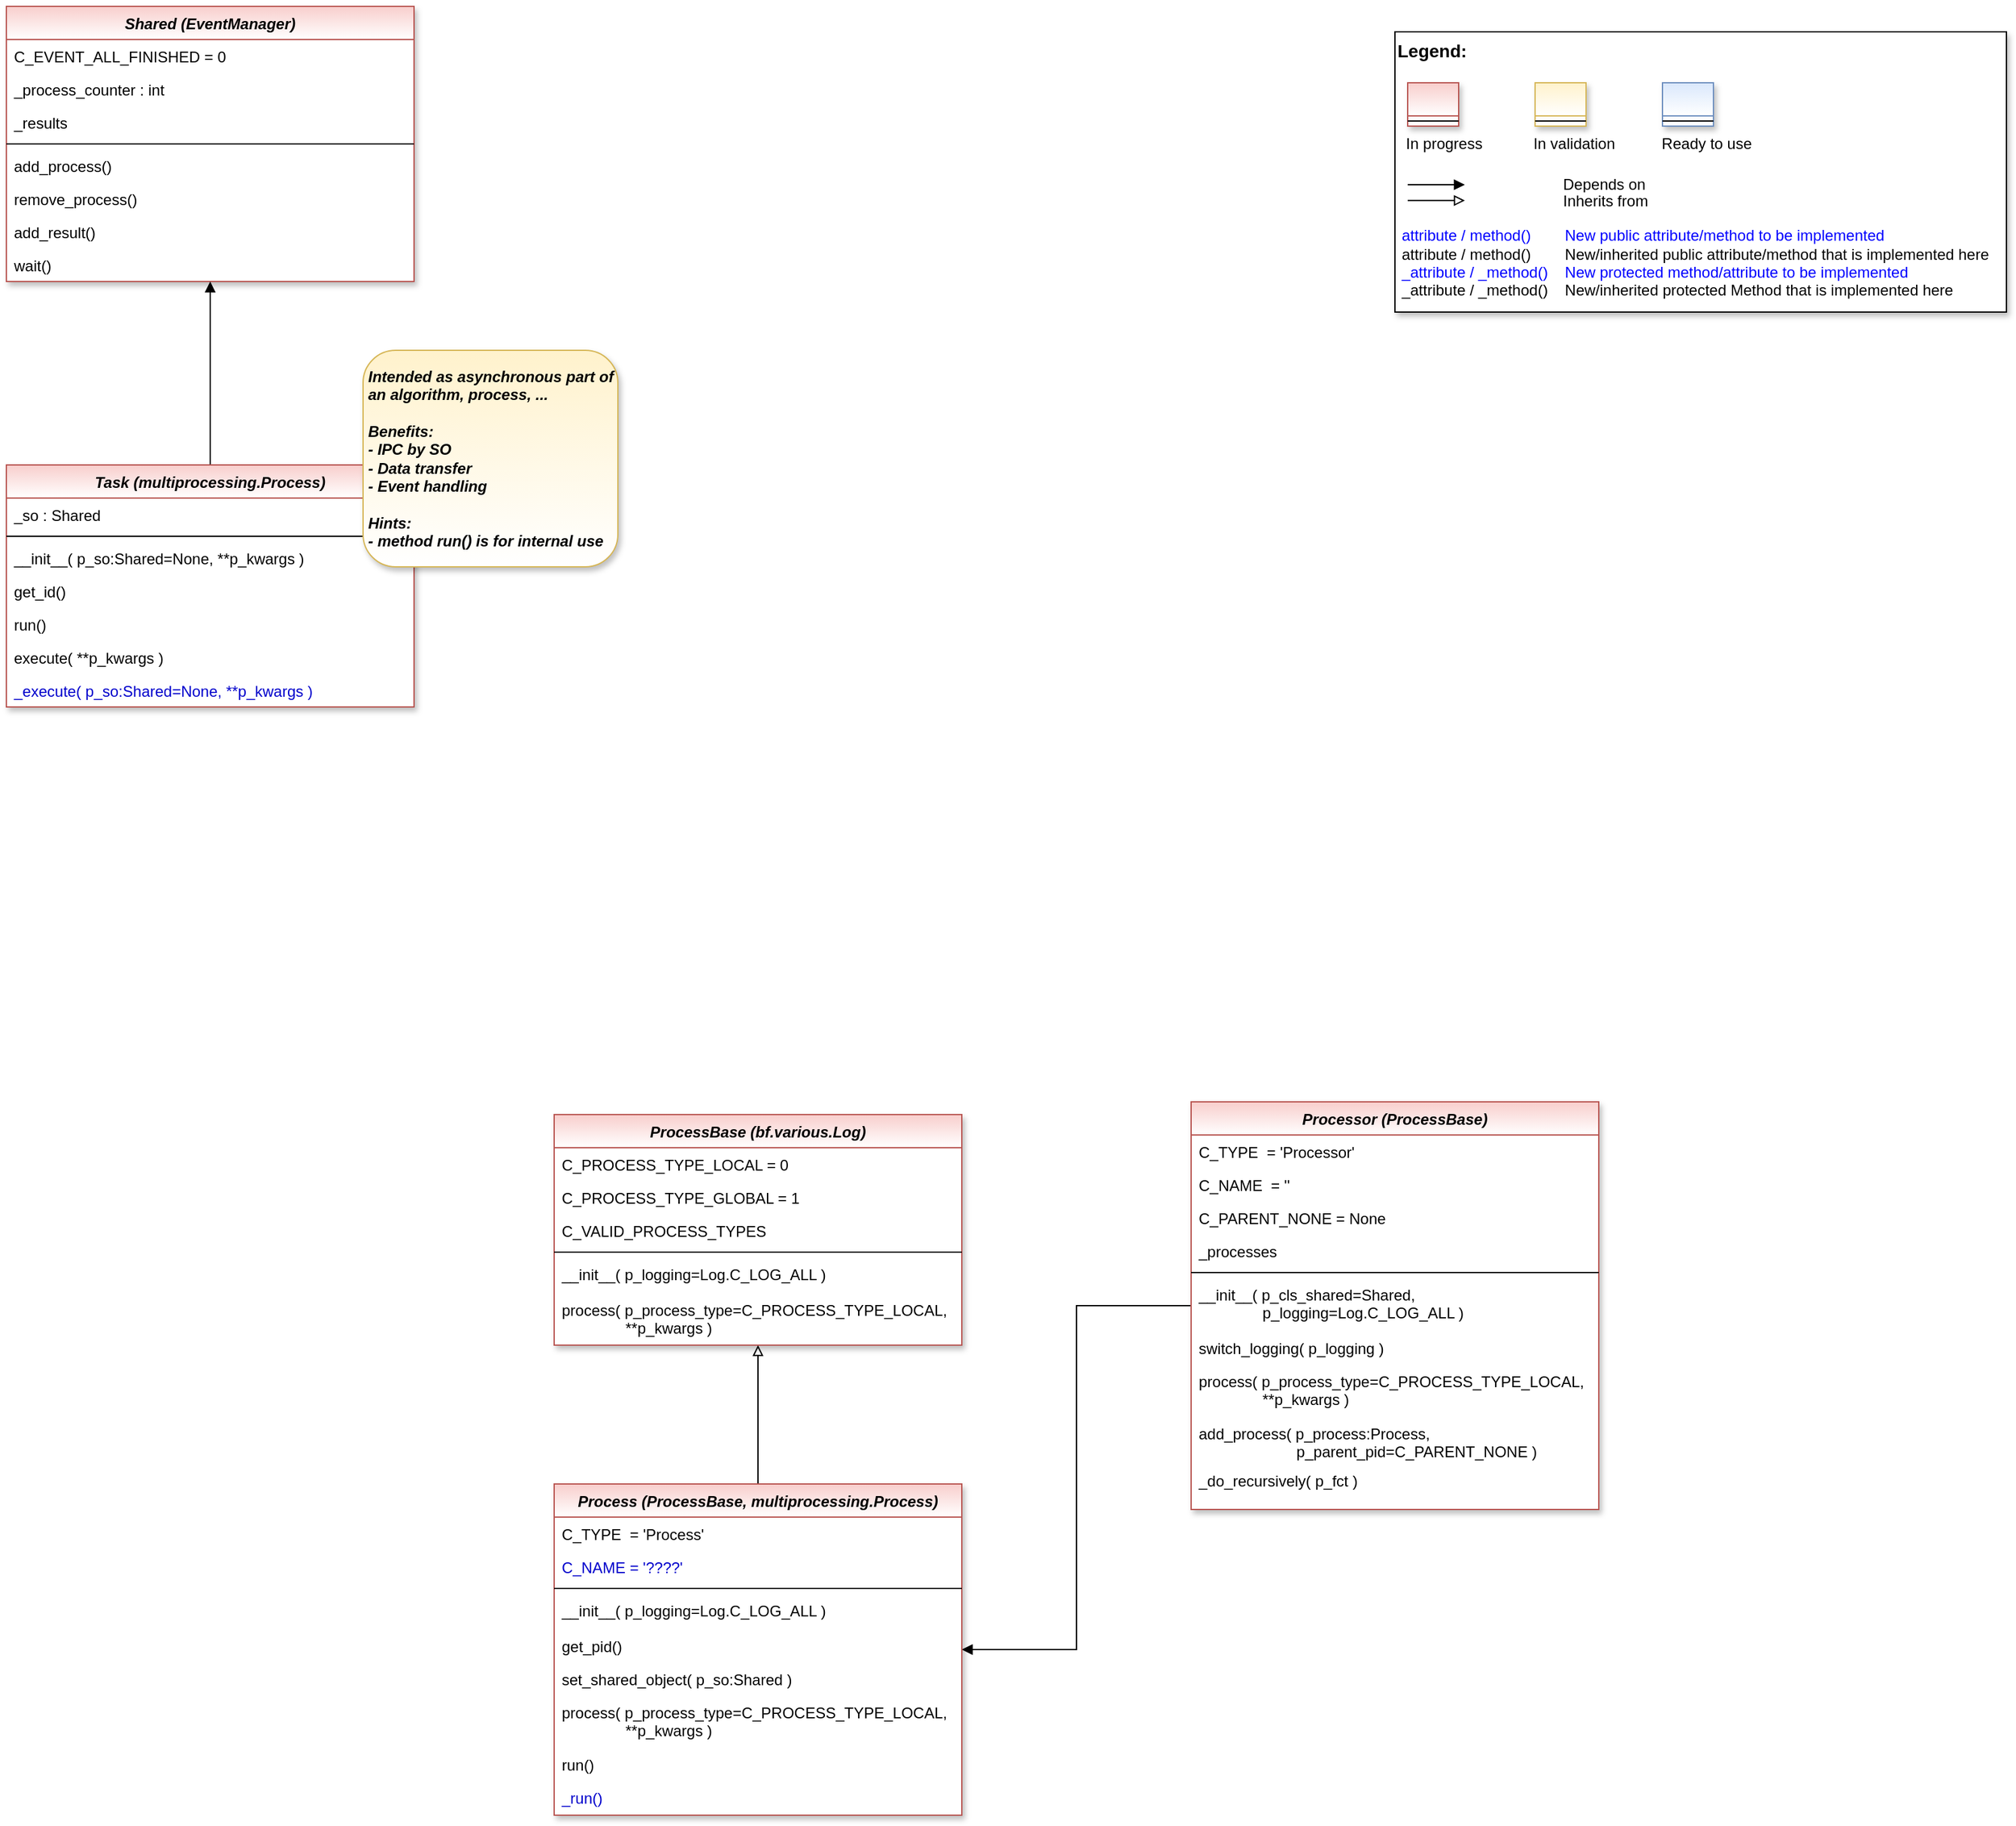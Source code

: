 <mxfile version="17.2.4" type="device"><diagram id="C5RBs43oDa-KdzZeNtuy" name="Page-1"><mxGraphModel dx="2856" dy="5937" grid="1" gridSize="10" guides="1" tooltips="1" connect="1" arrows="1" fold="1" page="1" pageScale="1" pageWidth="1654" pageHeight="2336" math="0" shadow="0"><root><mxCell id="WIyWlLk6GJQsqaUBKTNV-0"/><mxCell id="WIyWlLk6GJQsqaUBKTNV-1" parent="WIyWlLk6GJQsqaUBKTNV-0"/><mxCell id="MAy2ix-kNm9visa0rJ7L-13" style="edgeStyle=orthogonalEdgeStyle;rounded=0;orthogonalLoop=1;jettySize=auto;html=1;fontColor=default;endArrow=block;endFill=1;" parent="WIyWlLk6GJQsqaUBKTNV-1" source="z0QvJ6B_BdvuQfe3Sqzu-0" target="z0QvJ6B_BdvuQfe3Sqzu-7" edge="1"><mxGeometry relative="1" as="geometry"/></mxCell><mxCell id="z0QvJ6B_BdvuQfe3Sqzu-0" value="Processor (ProcessBase)" style="swimlane;fontStyle=3;align=center;verticalAlign=top;childLayout=stackLayout;horizontal=1;startSize=26;horizontalStack=0;resizeParent=1;resizeLast=0;collapsible=1;marginBottom=0;rounded=0;shadow=1;strokeWidth=1;fillColor=#f8cecc;strokeColor=#b85450;swimlaneFillColor=#ffffff;gradientColor=#ffffff;" parent="WIyWlLk6GJQsqaUBKTNV-1" vertex="1"><mxGeometry x="970" y="-3780" width="320" height="320" as="geometry"><mxRectangle x="230" y="140" width="160" height="26" as="alternateBounds"/></mxGeometry></mxCell><mxCell id="uN8EfFtjCuL5TaRSR3ci-2" value="C_TYPE  = 'Processor'" style="text;align=left;verticalAlign=top;spacingLeft=4;spacingRight=4;overflow=hidden;rotatable=0;points=[[0,0.5],[1,0.5]];portConstraint=eastwest;" parent="z0QvJ6B_BdvuQfe3Sqzu-0" vertex="1"><mxGeometry y="26" width="320" height="26" as="geometry"/></mxCell><mxCell id="MAy2ix-kNm9visa0rJ7L-3" value="C_NAME  = ''" style="text;align=left;verticalAlign=top;spacingLeft=4;spacingRight=4;overflow=hidden;rotatable=0;points=[[0,0.5],[1,0.5]];portConstraint=eastwest;" parent="z0QvJ6B_BdvuQfe3Sqzu-0" vertex="1"><mxGeometry y="52" width="320" height="26" as="geometry"/></mxCell><mxCell id="MAy2ix-kNm9visa0rJ7L-24" value="C_PARENT_NONE = None" style="text;align=left;verticalAlign=top;spacingLeft=4;spacingRight=4;overflow=hidden;rotatable=0;points=[[0,0.5],[1,0.5]];portConstraint=eastwest;" parent="z0QvJ6B_BdvuQfe3Sqzu-0" vertex="1"><mxGeometry y="78" width="320" height="26" as="geometry"/></mxCell><mxCell id="z0QvJ6B_BdvuQfe3Sqzu-6" value="_processes" style="text;align=left;verticalAlign=top;spacingLeft=4;spacingRight=4;overflow=hidden;rotatable=0;points=[[0,0.5],[1,0.5]];portConstraint=eastwest;" parent="z0QvJ6B_BdvuQfe3Sqzu-0" vertex="1"><mxGeometry y="104" width="320" height="26" as="geometry"/></mxCell><mxCell id="z0QvJ6B_BdvuQfe3Sqzu-2" value="" style="line;html=1;strokeWidth=1;align=left;verticalAlign=middle;spacingTop=-1;spacingLeft=3;spacingRight=3;rotatable=0;labelPosition=right;points=[];portConstraint=eastwest;" parent="z0QvJ6B_BdvuQfe3Sqzu-0" vertex="1"><mxGeometry y="130" width="320" height="8" as="geometry"/></mxCell><mxCell id="MAy2ix-kNm9visa0rJ7L-2" value="__init__( p_cls_shared=Shared,&#10;               p_logging=Log.C_LOG_ALL )" style="text;align=left;verticalAlign=top;spacingLeft=4;spacingRight=4;overflow=hidden;rotatable=0;points=[[0,0.5],[1,0.5]];portConstraint=eastwest;" parent="z0QvJ6B_BdvuQfe3Sqzu-0" vertex="1"><mxGeometry y="138" width="320" height="42" as="geometry"/></mxCell><mxCell id="MAy2ix-kNm9visa0rJ7L-23" value="switch_logging( p_logging )" style="text;align=left;verticalAlign=top;spacingLeft=4;spacingRight=4;overflow=hidden;rotatable=0;points=[[0,0.5],[1,0.5]];portConstraint=eastwest;fontColor=default;" parent="z0QvJ6B_BdvuQfe3Sqzu-0" vertex="1"><mxGeometry y="180" width="320" height="26" as="geometry"/></mxCell><mxCell id="MAy2ix-kNm9visa0rJ7L-21" value="process( p_process_type=C_PROCESS_TYPE_LOCAL,&#10;               **p_kwargs )" style="text;align=left;verticalAlign=top;spacingLeft=4;spacingRight=4;overflow=hidden;rotatable=0;points=[[0,0.5],[1,0.5]];portConstraint=eastwest;fontColor=default;" parent="z0QvJ6B_BdvuQfe3Sqzu-0" vertex="1"><mxGeometry y="206" width="320" height="41" as="geometry"/></mxCell><mxCell id="MAy2ix-kNm9visa0rJ7L-16" value="add_process( p_process:Process, &#10;                       p_parent_pid=C_PARENT_NONE )" style="text;align=left;verticalAlign=top;spacingLeft=4;spacingRight=4;overflow=hidden;rotatable=0;points=[[0,0.5],[1,0.5]];portConstraint=eastwest;fontColor=default;" parent="z0QvJ6B_BdvuQfe3Sqzu-0" vertex="1"><mxGeometry y="247" width="320" height="37" as="geometry"/></mxCell><mxCell id="MAy2ix-kNm9visa0rJ7L-22" value="_do_recursively( p_fct )" style="text;align=left;verticalAlign=top;spacingLeft=4;spacingRight=4;overflow=hidden;rotatable=0;points=[[0,0.5],[1,0.5]];portConstraint=eastwest;fontColor=default;" parent="z0QvJ6B_BdvuQfe3Sqzu-0" vertex="1"><mxGeometry y="284" width="320" height="26" as="geometry"/></mxCell><mxCell id="MAy2ix-kNm9visa0rJ7L-14" style="edgeStyle=orthogonalEdgeStyle;rounded=0;orthogonalLoop=1;jettySize=auto;html=1;fontColor=default;endArrow=block;endFill=0;" parent="WIyWlLk6GJQsqaUBKTNV-1" source="z0QvJ6B_BdvuQfe3Sqzu-7" target="MAy2ix-kNm9visa0rJ7L-6" edge="1"><mxGeometry relative="1" as="geometry"/></mxCell><mxCell id="z0QvJ6B_BdvuQfe3Sqzu-7" value="Process (ProcessBase, multiprocessing.Process)" style="swimlane;fontStyle=3;align=center;verticalAlign=top;childLayout=stackLayout;horizontal=1;startSize=26;horizontalStack=0;resizeParent=1;resizeLast=0;collapsible=1;marginBottom=0;rounded=0;shadow=1;strokeWidth=1;fillColor=#f8cecc;strokeColor=#b85450;glass=0;swimlaneFillColor=#ffffff;gradientColor=#ffffff;" parent="WIyWlLk6GJQsqaUBKTNV-1" vertex="1"><mxGeometry x="470" y="-3480" width="320" height="260" as="geometry"><mxRectangle x="230" y="140" width="160" height="26" as="alternateBounds"/></mxGeometry></mxCell><mxCell id="MAy2ix-kNm9visa0rJ7L-0" value="C_TYPE  = 'Process'" style="text;align=left;verticalAlign=top;spacingLeft=4;spacingRight=4;overflow=hidden;rotatable=0;points=[[0,0.5],[1,0.5]];portConstraint=eastwest;" parent="z0QvJ6B_BdvuQfe3Sqzu-7" vertex="1"><mxGeometry y="26" width="320" height="26" as="geometry"/></mxCell><mxCell id="MAy2ix-kNm9visa0rJ7L-1" value="C_NAME = '????'" style="text;align=left;verticalAlign=top;spacingLeft=4;spacingRight=4;overflow=hidden;rotatable=0;points=[[0,0.5],[1,0.5]];portConstraint=eastwest;fontColor=#0000CC;" parent="z0QvJ6B_BdvuQfe3Sqzu-7" vertex="1"><mxGeometry y="52" width="320" height="26" as="geometry"/></mxCell><mxCell id="z0QvJ6B_BdvuQfe3Sqzu-10" value="" style="line;html=1;strokeWidth=1;align=left;verticalAlign=middle;spacingTop=-1;spacingLeft=3;spacingRight=3;rotatable=0;labelPosition=right;points=[];portConstraint=eastwest;" parent="z0QvJ6B_BdvuQfe3Sqzu-7" vertex="1"><mxGeometry y="78" width="320" height="8" as="geometry"/></mxCell><mxCell id="z0QvJ6B_BdvuQfe3Sqzu-11" value="__init__( p_logging=Log.C_LOG_ALL )" style="text;align=left;verticalAlign=top;spacingLeft=4;spacingRight=4;overflow=hidden;rotatable=0;points=[[0,0.5],[1,0.5]];portConstraint=eastwest;" parent="z0QvJ6B_BdvuQfe3Sqzu-7" vertex="1"><mxGeometry y="86" width="320" height="28" as="geometry"/></mxCell><mxCell id="MAy2ix-kNm9visa0rJ7L-17" value="get_pid()" style="text;align=left;verticalAlign=top;spacingLeft=4;spacingRight=4;overflow=hidden;rotatable=0;points=[[0,0.5],[1,0.5]];portConstraint=eastwest;fontColor=default;" parent="z0QvJ6B_BdvuQfe3Sqzu-7" vertex="1"><mxGeometry y="114" width="320" height="26" as="geometry"/></mxCell><mxCell id="MAy2ix-kNm9visa0rJ7L-33" value="set_shared_object( p_so:Shared )" style="text;align=left;verticalAlign=top;spacingLeft=4;spacingRight=4;overflow=hidden;rotatable=0;points=[[0,0.5],[1,0.5]];portConstraint=eastwest;fontColor=default;" parent="z0QvJ6B_BdvuQfe3Sqzu-7" vertex="1"><mxGeometry y="140" width="320" height="26" as="geometry"/></mxCell><mxCell id="MAy2ix-kNm9visa0rJ7L-20" value="process( p_process_type=C_PROCESS_TYPE_LOCAL,&#10;               **p_kwargs )" style="text;align=left;verticalAlign=top;spacingLeft=4;spacingRight=4;overflow=hidden;rotatable=0;points=[[0,0.5],[1,0.5]];portConstraint=eastwest;fontColor=default;" parent="z0QvJ6B_BdvuQfe3Sqzu-7" vertex="1"><mxGeometry y="166" width="320" height="41" as="geometry"/></mxCell><mxCell id="7vLMWIUr0Ew3W9ESD_NM-0" value="run()" style="text;align=left;verticalAlign=top;spacingLeft=4;spacingRight=4;overflow=hidden;rotatable=0;points=[[0,0.5],[1,0.5]];portConstraint=eastwest;fontColor=default;" parent="z0QvJ6B_BdvuQfe3Sqzu-7" vertex="1"><mxGeometry y="207" width="320" height="26" as="geometry"/></mxCell><mxCell id="7vLMWIUr0Ew3W9ESD_NM-1" value="_run()" style="text;align=left;verticalAlign=top;spacingLeft=4;spacingRight=4;overflow=hidden;rotatable=0;points=[[0,0.5],[1,0.5]];portConstraint=eastwest;fontColor=#0000CC;" parent="z0QvJ6B_BdvuQfe3Sqzu-7" vertex="1"><mxGeometry y="233" width="320" height="26" as="geometry"/></mxCell><mxCell id="HHrvhmsQsyEggMaAUGNa-10" value="" style="group" parent="WIyWlLk6GJQsqaUBKTNV-1" vertex="1" connectable="0"><mxGeometry x="1130" y="-4620" width="480" height="220" as="geometry"/></mxCell><mxCell id="HHrvhmsQsyEggMaAUGNa-11" value="&lt;font color=&quot;#000000&quot; size=&quot;1&quot;&gt;&lt;b style=&quot;font-size: 14px&quot;&gt;Legend:&lt;br&gt;&lt;/b&gt;&lt;/font&gt;&lt;br&gt;&lt;br&gt;&lt;br&gt;&lt;font color=&quot;#0000ff&quot; style=&quot;font-size: 6px&quot;&gt;&lt;br&gt;&lt;/font&gt;&lt;span style=&quot;color: rgb(0 , 0 , 0)&quot;&gt;&lt;font style=&quot;font-size: 4px&quot;&gt;&amp;nbsp; &amp;nbsp;&lt;/font&gt;&amp;nbsp;In progress&amp;nbsp; &amp;nbsp; &amp;nbsp; &amp;nbsp; &amp;nbsp; &amp;nbsp; In validation&amp;nbsp; &amp;nbsp; &amp;nbsp; &amp;nbsp; &amp;nbsp; &amp;nbsp;Ready to use&lt;/span&gt;&lt;font color=&quot;#000000&quot;&gt;&amp;nbsp;&lt;br&gt;&lt;/font&gt;&lt;font color=&quot;#0000ff&quot;&gt;&lt;br&gt;&lt;br&gt;&lt;br&gt;&lt;br&gt;&amp;nbsp;attribute / method()&amp;nbsp; &amp;nbsp; &amp;nbsp; &amp;nbsp; New public attribute/method to be implemented&lt;/font&gt;&lt;br&gt;&lt;font color=&quot;#000000&quot;&gt;&amp;nbsp;&lt;/font&gt;&lt;font color=&quot;#000000&quot;&gt;attribute / method()&lt;span&gt;&#9;&lt;/span&gt;&amp;nbsp; &amp;nbsp; &amp;nbsp; &amp;nbsp;New/inherited public attribute/method that is implemented here&lt;br&gt;&lt;/font&gt;&lt;font color=&quot;#0000ff&quot;&gt;&amp;nbsp;_attribute /&amp;nbsp;&lt;/font&gt;&lt;font color=&quot;#0000ff&quot;&gt;_method()&amp;nbsp; &amp;nbsp; New protected method/attribute to be implemented&lt;/font&gt;&lt;br&gt;&lt;font color=&quot;#000000&quot;&gt;&amp;nbsp;_attribute / _method()&amp;nbsp; &amp;nbsp; New/inherited protected Method that is implemented here&lt;br&gt;&lt;/font&gt;&lt;font color=&quot;#000000&quot;&gt;&lt;br&gt;&lt;br&gt;&lt;br&gt;&lt;br&gt;&lt;br&gt;&lt;/font&gt;" style="text;html=1;align=left;verticalAlign=top;whiteSpace=wrap;rounded=0;fontColor=#006600;strokeColor=#000000;shadow=1;fillColor=#ffffff;" parent="HHrvhmsQsyEggMaAUGNa-10" vertex="1"><mxGeometry width="480" height="220" as="geometry"/></mxCell><mxCell id="HHrvhmsQsyEggMaAUGNa-12" value="Depends on" style="endArrow=block;html=1;labelPosition=right;verticalLabelPosition=middle;align=left;verticalAlign=middle;endFill=1;fontSize=12;" parent="HHrvhmsQsyEggMaAUGNa-10" edge="1"><mxGeometry x="-1590" y="-2180" width="50" height="50" as="geometry"><mxPoint x="10.0" y="120.003" as="sourcePoint"/><mxPoint x="54.848" y="120.003" as="targetPoint"/><mxPoint x="98" as="offset"/><Array as="points"><mxPoint x="30" y="120"/></Array></mxGeometry></mxCell><mxCell id="HHrvhmsQsyEggMaAUGNa-13" value="Inherits from" style="endArrow=block;html=1;labelPosition=right;verticalLabelPosition=middle;align=left;verticalAlign=middle;endFill=0;fontSize=12;" parent="HHrvhmsQsyEggMaAUGNa-10" edge="1"><mxGeometry x="-1590" y="-2180" width="50" height="50" as="geometry"><mxPoint x="10.0" y="132.385" as="sourcePoint"/><mxPoint x="54.848" y="132.385" as="targetPoint"/><mxPoint x="98" y="1" as="offset"/></mxGeometry></mxCell><mxCell id="HHrvhmsQsyEggMaAUGNa-14" value="" style="swimlane;fontStyle=3;align=center;verticalAlign=top;childLayout=stackLayout;horizontal=1;startSize=26;horizontalStack=0;resizeParent=1;resizeLast=0;collapsible=1;marginBottom=0;rounded=0;shadow=1;strokeWidth=1;fillColor=#f8cecc;strokeColor=#b85450;gradientColor=#ffffff;swimlaneFillColor=#ffffff;" parent="HHrvhmsQsyEggMaAUGNa-10" vertex="1"><mxGeometry x="10" y="40" width="40" height="34" as="geometry"><mxRectangle x="230" y="140" width="160" height="26" as="alternateBounds"/></mxGeometry></mxCell><mxCell id="HHrvhmsQsyEggMaAUGNa-15" value="" style="line;html=1;strokeWidth=1;align=left;verticalAlign=middle;spacingTop=-1;spacingLeft=3;spacingRight=3;rotatable=0;labelPosition=right;points=[];portConstraint=eastwest;" parent="HHrvhmsQsyEggMaAUGNa-14" vertex="1"><mxGeometry y="26" width="40" height="8" as="geometry"/></mxCell><mxCell id="HHrvhmsQsyEggMaAUGNa-16" value="" style="swimlane;fontStyle=3;align=center;verticalAlign=top;childLayout=stackLayout;horizontal=1;startSize=26;horizontalStack=0;resizeParent=1;resizeLast=0;collapsible=1;marginBottom=0;rounded=0;shadow=1;strokeWidth=1;fillColor=#fff2cc;strokeColor=#d6b656;gradientColor=#ffffff;swimlaneFillColor=#ffffff;" parent="HHrvhmsQsyEggMaAUGNa-10" vertex="1"><mxGeometry x="110" y="40" width="40" height="34" as="geometry"><mxRectangle x="230" y="140" width="160" height="26" as="alternateBounds"/></mxGeometry></mxCell><mxCell id="HHrvhmsQsyEggMaAUGNa-17" value="" style="line;html=1;strokeWidth=1;align=left;verticalAlign=middle;spacingTop=-1;spacingLeft=3;spacingRight=3;rotatable=0;labelPosition=right;points=[];portConstraint=eastwest;" parent="HHrvhmsQsyEggMaAUGNa-16" vertex="1"><mxGeometry y="26" width="40" height="8" as="geometry"/></mxCell><mxCell id="HHrvhmsQsyEggMaAUGNa-18" value="" style="swimlane;fontStyle=3;align=center;verticalAlign=top;childLayout=stackLayout;horizontal=1;startSize=26;horizontalStack=0;resizeParent=1;resizeLast=0;collapsible=1;marginBottom=0;rounded=0;shadow=1;strokeWidth=1;fillColor=#dae8fc;strokeColor=#6c8ebf;gradientColor=#ffffff;swimlaneFillColor=#ffffff;" parent="HHrvhmsQsyEggMaAUGNa-10" vertex="1"><mxGeometry x="210" y="40" width="40" height="34" as="geometry"><mxRectangle x="230" y="140" width="160" height="26" as="alternateBounds"/></mxGeometry></mxCell><mxCell id="HHrvhmsQsyEggMaAUGNa-19" value="" style="line;html=1;strokeWidth=1;align=left;verticalAlign=middle;spacingTop=-1;spacingLeft=3;spacingRight=3;rotatable=0;labelPosition=right;points=[];portConstraint=eastwest;" parent="HHrvhmsQsyEggMaAUGNa-18" vertex="1"><mxGeometry y="26" width="40" height="8" as="geometry"/></mxCell><mxCell id="MAy2ix-kNm9visa0rJ7L-6" value="ProcessBase (bf.various.Log)" style="swimlane;fontStyle=3;align=center;verticalAlign=top;childLayout=stackLayout;horizontal=1;startSize=26;horizontalStack=0;resizeParent=1;resizeLast=0;collapsible=1;marginBottom=0;rounded=0;shadow=1;strokeWidth=1;fillColor=#f8cecc;strokeColor=#b85450;glass=0;swimlaneFillColor=#ffffff;gradientColor=#ffffff;" parent="WIyWlLk6GJQsqaUBKTNV-1" vertex="1"><mxGeometry x="470" y="-3770" width="320" height="181" as="geometry"><mxRectangle x="230" y="140" width="160" height="26" as="alternateBounds"/></mxGeometry></mxCell><mxCell id="MAy2ix-kNm9visa0rJ7L-18" value="C_PROCESS_TYPE_LOCAL = 0 " style="text;align=left;verticalAlign=top;spacingLeft=4;spacingRight=4;overflow=hidden;rotatable=0;points=[[0,0.5],[1,0.5]];portConstraint=eastwest;" parent="MAy2ix-kNm9visa0rJ7L-6" vertex="1"><mxGeometry y="26" width="320" height="26" as="geometry"/></mxCell><mxCell id="MAy2ix-kNm9visa0rJ7L-19" value="C_PROCESS_TYPE_GLOBAL = 1 " style="text;align=left;verticalAlign=top;spacingLeft=4;spacingRight=4;overflow=hidden;rotatable=0;points=[[0,0.5],[1,0.5]];portConstraint=eastwest;fontColor=default;" parent="MAy2ix-kNm9visa0rJ7L-6" vertex="1"><mxGeometry y="52" width="320" height="26" as="geometry"/></mxCell><mxCell id="MAy2ix-kNm9visa0rJ7L-34" value="C_VALID_PROCESS_TYPES" style="text;align=left;verticalAlign=top;spacingLeft=4;spacingRight=4;overflow=hidden;rotatable=0;points=[[0,0.5],[1,0.5]];portConstraint=eastwest;fontColor=default;" parent="MAy2ix-kNm9visa0rJ7L-6" vertex="1"><mxGeometry y="78" width="320" height="26" as="geometry"/></mxCell><mxCell id="MAy2ix-kNm9visa0rJ7L-9" value="" style="line;html=1;strokeWidth=1;align=left;verticalAlign=middle;spacingTop=-1;spacingLeft=3;spacingRight=3;rotatable=0;labelPosition=right;points=[];portConstraint=eastwest;" parent="MAy2ix-kNm9visa0rJ7L-6" vertex="1"><mxGeometry y="104" width="320" height="8" as="geometry"/></mxCell><mxCell id="MAy2ix-kNm9visa0rJ7L-10" value="__init__( p_logging=Log.C_LOG_ALL )" style="text;align=left;verticalAlign=top;spacingLeft=4;spacingRight=4;overflow=hidden;rotatable=0;points=[[0,0.5],[1,0.5]];portConstraint=eastwest;" parent="MAy2ix-kNm9visa0rJ7L-6" vertex="1"><mxGeometry y="112" width="320" height="28" as="geometry"/></mxCell><mxCell id="MAy2ix-kNm9visa0rJ7L-11" value="process( p_process_type=C_PROCESS_TYPE_LOCAL,&#10;               **p_kwargs )" style="text;align=left;verticalAlign=top;spacingLeft=4;spacingRight=4;overflow=hidden;rotatable=0;points=[[0,0.5],[1,0.5]];portConstraint=eastwest;fontColor=default;" parent="MAy2ix-kNm9visa0rJ7L-6" vertex="1"><mxGeometry y="140" width="320" height="41" as="geometry"/></mxCell><mxCell id="MAy2ix-kNm9visa0rJ7L-25" value="Shared (EventManager)" style="swimlane;fontStyle=3;align=center;verticalAlign=top;childLayout=stackLayout;horizontal=1;startSize=26;horizontalStack=0;resizeParent=1;resizeLast=0;collapsible=1;marginBottom=0;rounded=0;shadow=1;strokeWidth=1;fillColor=#f8cecc;strokeColor=#b85450;glass=0;swimlaneFillColor=#ffffff;gradientColor=#ffffff;" parent="WIyWlLk6GJQsqaUBKTNV-1" vertex="1"><mxGeometry x="40" y="-4640" width="320" height="216" as="geometry"><mxRectangle x="230" y="140" width="160" height="26" as="alternateBounds"/></mxGeometry></mxCell><mxCell id="O0ya5WkL9ZFvkq9nqrJd-0" value="C_EVENT_ALL_FINISHED = 0 " style="text;align=left;verticalAlign=top;spacingLeft=4;spacingRight=4;overflow=hidden;rotatable=0;points=[[0,0.5],[1,0.5]];portConstraint=eastwest;" vertex="1" parent="MAy2ix-kNm9visa0rJ7L-25"><mxGeometry y="26" width="320" height="26" as="geometry"/></mxCell><mxCell id="O0ya5WkL9ZFvkq9nqrJd-1" value="_process_counter : int" style="text;align=left;verticalAlign=top;spacingLeft=4;spacingRight=4;overflow=hidden;rotatable=0;points=[[0,0.5],[1,0.5]];portConstraint=eastwest;" vertex="1" parent="MAy2ix-kNm9visa0rJ7L-25"><mxGeometry y="52" width="320" height="26" as="geometry"/></mxCell><mxCell id="O0ya5WkL9ZFvkq9nqrJd-5" value="_results" style="text;align=left;verticalAlign=top;spacingLeft=4;spacingRight=4;overflow=hidden;rotatable=0;points=[[0,0.5],[1,0.5]];portConstraint=eastwest;" vertex="1" parent="MAy2ix-kNm9visa0rJ7L-25"><mxGeometry y="78" width="320" height="26" as="geometry"/></mxCell><mxCell id="MAy2ix-kNm9visa0rJ7L-28" value="" style="line;html=1;strokeWidth=1;align=left;verticalAlign=middle;spacingTop=-1;spacingLeft=3;spacingRight=3;rotatable=0;labelPosition=right;points=[];portConstraint=eastwest;" parent="MAy2ix-kNm9visa0rJ7L-25" vertex="1"><mxGeometry y="104" width="320" height="8" as="geometry"/></mxCell><mxCell id="O0ya5WkL9ZFvkq9nqrJd-2" value="add_process()" style="text;align=left;verticalAlign=top;spacingLeft=4;spacingRight=4;overflow=hidden;rotatable=0;points=[[0,0.5],[1,0.5]];portConstraint=eastwest;" vertex="1" parent="MAy2ix-kNm9visa0rJ7L-25"><mxGeometry y="112" width="320" height="26" as="geometry"/></mxCell><mxCell id="O0ya5WkL9ZFvkq9nqrJd-3" value="remove_process()" style="text;align=left;verticalAlign=top;spacingLeft=4;spacingRight=4;overflow=hidden;rotatable=0;points=[[0,0.5],[1,0.5]];portConstraint=eastwest;" vertex="1" parent="MAy2ix-kNm9visa0rJ7L-25"><mxGeometry y="138" width="320" height="26" as="geometry"/></mxCell><mxCell id="O0ya5WkL9ZFvkq9nqrJd-4" value="add_result()" style="text;align=left;verticalAlign=top;spacingLeft=4;spacingRight=4;overflow=hidden;rotatable=0;points=[[0,0.5],[1,0.5]];portConstraint=eastwest;" vertex="1" parent="MAy2ix-kNm9visa0rJ7L-25"><mxGeometry y="164" width="320" height="26" as="geometry"/></mxCell><mxCell id="O0ya5WkL9ZFvkq9nqrJd-39" value="wait()" style="text;align=left;verticalAlign=top;spacingLeft=4;spacingRight=4;overflow=hidden;rotatable=0;points=[[0,0.5],[1,0.5]];portConstraint=eastwest;" vertex="1" parent="MAy2ix-kNm9visa0rJ7L-25"><mxGeometry y="190" width="320" height="26" as="geometry"/></mxCell><mxCell id="O0ya5WkL9ZFvkq9nqrJd-30" style="edgeStyle=orthogonalEdgeStyle;rounded=0;orthogonalLoop=1;jettySize=auto;html=1;endArrow=block;endFill=1;" edge="1" parent="WIyWlLk6GJQsqaUBKTNV-1" source="O0ya5WkL9ZFvkq9nqrJd-6" target="MAy2ix-kNm9visa0rJ7L-25"><mxGeometry relative="1" as="geometry"/></mxCell><mxCell id="O0ya5WkL9ZFvkq9nqrJd-6" value="Task (multiprocessing.Process)" style="swimlane;fontStyle=3;align=center;verticalAlign=top;childLayout=stackLayout;horizontal=1;startSize=26;horizontalStack=0;resizeParent=1;resizeLast=0;collapsible=1;marginBottom=0;rounded=0;shadow=1;strokeWidth=1;fillColor=#f8cecc;strokeColor=#b85450;glass=0;swimlaneFillColor=#ffffff;gradientColor=#ffffff;" vertex="1" parent="WIyWlLk6GJQsqaUBKTNV-1"><mxGeometry x="40" y="-4280" width="320" height="190" as="geometry"><mxRectangle x="230" y="140" width="160" height="26" as="alternateBounds"/></mxGeometry></mxCell><mxCell id="O0ya5WkL9ZFvkq9nqrJd-9" value="_so : Shared" style="text;align=left;verticalAlign=top;spacingLeft=4;spacingRight=4;overflow=hidden;rotatable=0;points=[[0,0.5],[1,0.5]];portConstraint=eastwest;" vertex="1" parent="O0ya5WkL9ZFvkq9nqrJd-6"><mxGeometry y="26" width="320" height="26" as="geometry"/></mxCell><mxCell id="O0ya5WkL9ZFvkq9nqrJd-10" value="" style="line;html=1;strokeWidth=1;align=left;verticalAlign=middle;spacingTop=-1;spacingLeft=3;spacingRight=3;rotatable=0;labelPosition=right;points=[];portConstraint=eastwest;" vertex="1" parent="O0ya5WkL9ZFvkq9nqrJd-6"><mxGeometry y="52" width="320" height="8" as="geometry"/></mxCell><mxCell id="O0ya5WkL9ZFvkq9nqrJd-11" value="__init__( p_so:Shared=None, **p_kwargs )" style="text;align=left;verticalAlign=top;spacingLeft=4;spacingRight=4;overflow=hidden;rotatable=0;points=[[0,0.5],[1,0.5]];portConstraint=eastwest;" vertex="1" parent="O0ya5WkL9ZFvkq9nqrJd-6"><mxGeometry y="60" width="320" height="26" as="geometry"/></mxCell><mxCell id="O0ya5WkL9ZFvkq9nqrJd-12" value="get_id()" style="text;align=left;verticalAlign=top;spacingLeft=4;spacingRight=4;overflow=hidden;rotatable=0;points=[[0,0.5],[1,0.5]];portConstraint=eastwest;" vertex="1" parent="O0ya5WkL9ZFvkq9nqrJd-6"><mxGeometry y="86" width="320" height="26" as="geometry"/></mxCell><mxCell id="O0ya5WkL9ZFvkq9nqrJd-13" value="run()" style="text;align=left;verticalAlign=top;spacingLeft=4;spacingRight=4;overflow=hidden;rotatable=0;points=[[0,0.5],[1,0.5]];portConstraint=eastwest;" vertex="1" parent="O0ya5WkL9ZFvkq9nqrJd-6"><mxGeometry y="112" width="320" height="26" as="geometry"/></mxCell><mxCell id="O0ya5WkL9ZFvkq9nqrJd-32" value="execute( **p_kwargs )" style="text;align=left;verticalAlign=top;spacingLeft=4;spacingRight=4;overflow=hidden;rotatable=0;points=[[0,0.5],[1,0.5]];portConstraint=eastwest;" vertex="1" parent="O0ya5WkL9ZFvkq9nqrJd-6"><mxGeometry y="138" width="320" height="26" as="geometry"/></mxCell><mxCell id="O0ya5WkL9ZFvkq9nqrJd-33" value="_execute( p_so:Shared=None, **p_kwargs )" style="text;align=left;verticalAlign=top;spacingLeft=4;spacingRight=4;overflow=hidden;rotatable=0;points=[[0,0.5],[1,0.5]];portConstraint=eastwest;fontColor=#0000CC;" vertex="1" parent="O0ya5WkL9ZFvkq9nqrJd-6"><mxGeometry y="164" width="320" height="26" as="geometry"/></mxCell><mxCell id="O0ya5WkL9ZFvkq9nqrJd-38" value="&lt;b&gt;&lt;i&gt;Intended as asynchronous part of an algorithm, process, ...&lt;br&gt;&lt;br&gt;Benefits:&lt;br&gt;- IPC by SO&lt;br&gt;- Data transfer&lt;br&gt;- Event handling&lt;br&gt;&lt;br&gt;Hints:&lt;br&gt;- method run() is for internal use&lt;br&gt;&lt;/i&gt;&lt;/b&gt;" style="rounded=1;whiteSpace=wrap;html=1;shadow=1;fillColor=#fff2cc;strokeColor=#d6b656;gradientColor=#ffffff;align=left;verticalAlign=middle;spacingLeft=2;spacingRight=2;" vertex="1" parent="WIyWlLk6GJQsqaUBKTNV-1"><mxGeometry x="320" y="-4370" width="200" height="170" as="geometry"/></mxCell></root></mxGraphModel></diagram></mxfile>